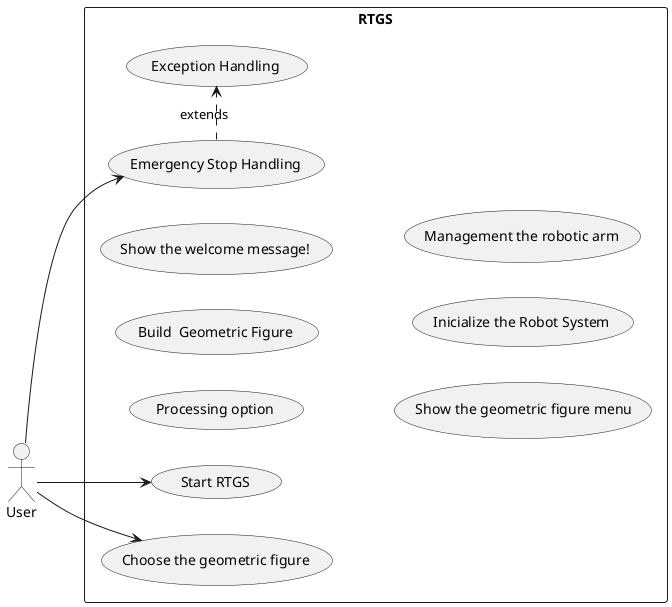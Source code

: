 @startuml
left to right direction
actor "User" as user
rectangle RTGS {
usecase " Start RTGS" as UC1
usecase " Choose the geometric figure" as UC2
usecase " Emergency Stop Handling" as UC3
usecase " Exception Handling" as UC4
usecase " Processing option" as UC5
usecase " Build  Geometric Figure" as UC6
usecase " Show the welcome message!" as UC7
usecase " Show the geometric figure menu" as UC8
usecase " Inicialize the Robot System" as UC10
usecase " Management the robotic arm" as UC11
}
user --> UC1
user --> UC2
user --> UC3
(UC3) .> (UC4): extends 
@enduml